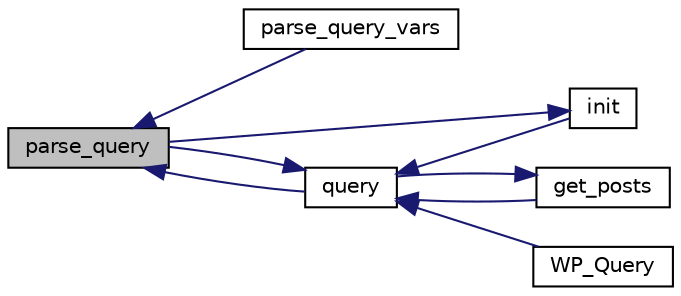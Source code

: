 digraph "parse_query"
{
  edge [fontname="Helvetica",fontsize="10",labelfontname="Helvetica",labelfontsize="10"];
  node [fontname="Helvetica",fontsize="10",shape=record];
  rankdir="LR";
  Node1 [label="parse_query",height=0.2,width=0.4,color="black", fillcolor="grey75", style="filled", fontcolor="black"];
  Node1 -> Node2 [dir="back",color="midnightblue",fontsize="10",style="solid",fontname="Helvetica"];
  Node2 [label="parse_query_vars",height=0.2,width=0.4,color="black", fillcolor="white", style="filled",URL="$class_w_p___query.html#a800815048d8c9cfc5ade1037c47f9240"];
  Node1 -> Node3 [dir="back",color="midnightblue",fontsize="10",style="solid",fontname="Helvetica"];
  Node3 [label="query",height=0.2,width=0.4,color="black", fillcolor="white", style="filled",URL="$class_w_p___query.html#a253dad15bee37e95a22b08e9a3df14c6"];
  Node3 -> Node4 [dir="back",color="midnightblue",fontsize="10",style="solid",fontname="Helvetica"];
  Node4 [label="init",height=0.2,width=0.4,color="black", fillcolor="white", style="filled",URL="$class_w_p___query.html#a4be4055f3361d4800e16bc2e2e38cda6"];
  Node4 -> Node1 [dir="back",color="midnightblue",fontsize="10",style="solid",fontname="Helvetica"];
  Node3 -> Node1 [dir="back",color="midnightblue",fontsize="10",style="solid",fontname="Helvetica"];
  Node3 -> Node5 [dir="back",color="midnightblue",fontsize="10",style="solid",fontname="Helvetica"];
  Node5 [label="get_posts",height=0.2,width=0.4,color="black", fillcolor="white", style="filled",URL="$class_w_p___query.html#a7fd0cbd929ab4b82c772ac74154c54aa"];
  Node5 -> Node3 [dir="back",color="midnightblue",fontsize="10",style="solid",fontname="Helvetica"];
  Node3 -> Node6 [dir="back",color="midnightblue",fontsize="10",style="solid",fontname="Helvetica"];
  Node6 [label="WP_Query",height=0.2,width=0.4,color="black", fillcolor="white", style="filled",URL="$class_w_p___query.html#a453baad949fc1d2d1b1b88ccc815b2ac"];
}
